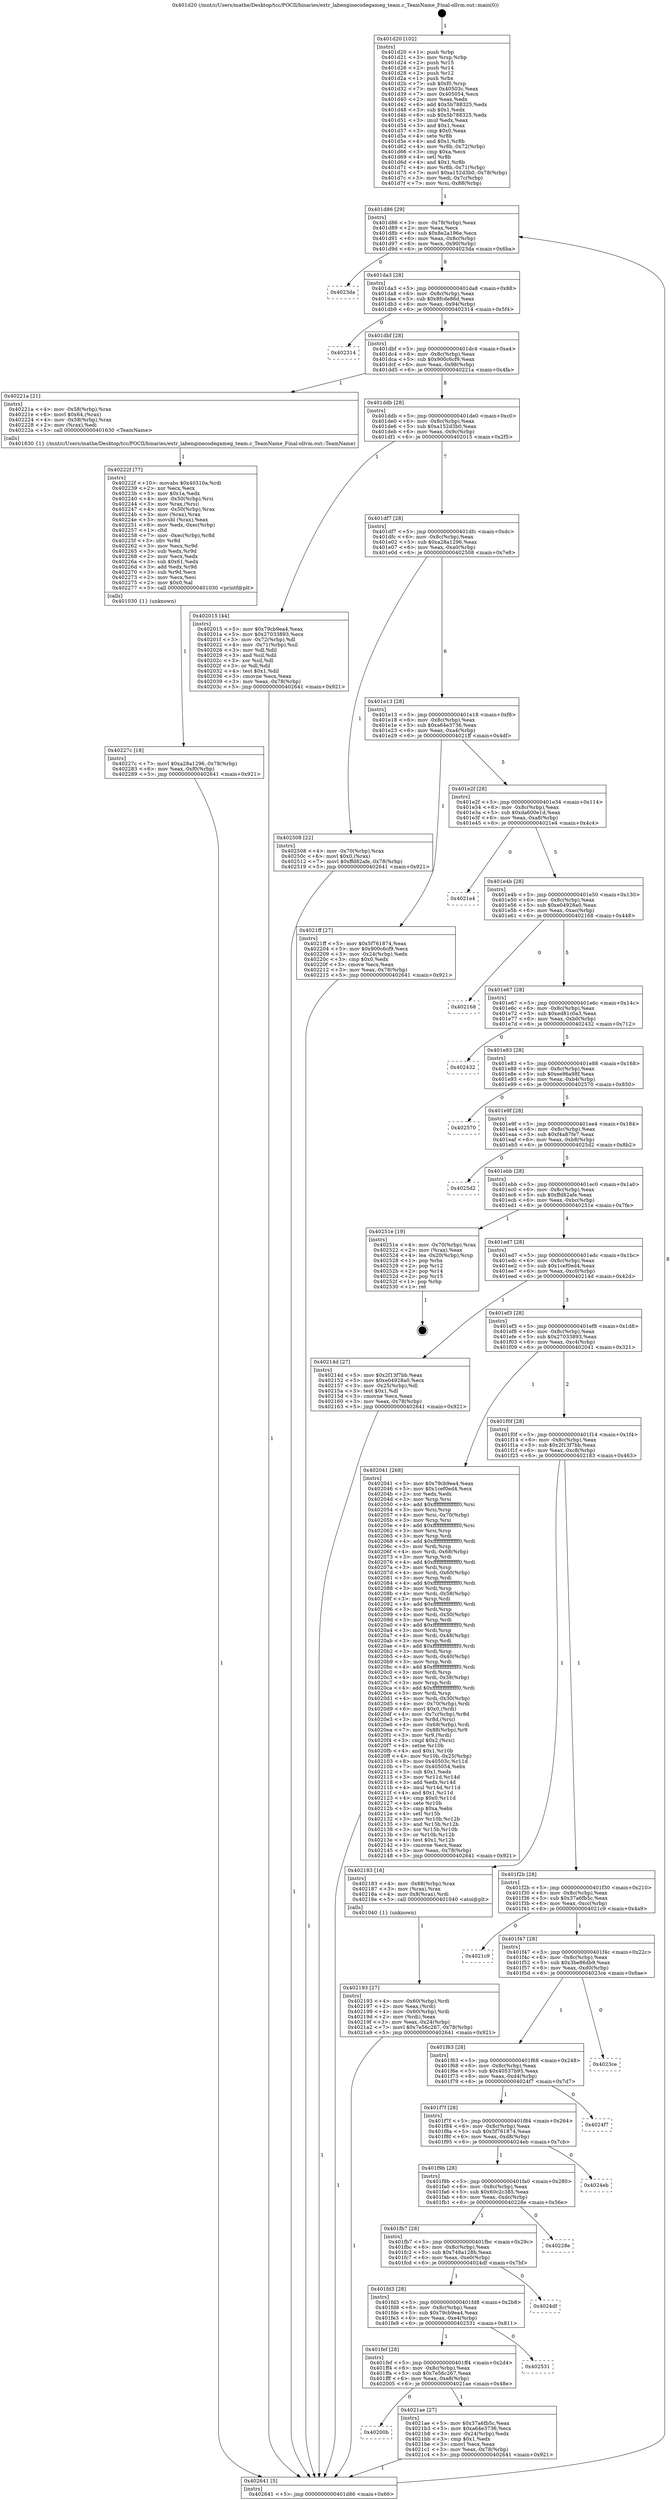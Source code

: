 digraph "0x401d20" {
  label = "0x401d20 (/mnt/c/Users/mathe/Desktop/tcc/POCII/binaries/extr_labenginecodegameg_team.c_TeamName_Final-ollvm.out::main(0))"
  labelloc = "t"
  node[shape=record]

  Entry [label="",width=0.3,height=0.3,shape=circle,fillcolor=black,style=filled]
  "0x401d86" [label="{
     0x401d86 [29]\l
     | [instrs]\l
     &nbsp;&nbsp;0x401d86 \<+3\>: mov -0x78(%rbp),%eax\l
     &nbsp;&nbsp;0x401d89 \<+2\>: mov %eax,%ecx\l
     &nbsp;&nbsp;0x401d8b \<+6\>: sub $0x8e2a196e,%ecx\l
     &nbsp;&nbsp;0x401d91 \<+6\>: mov %eax,-0x8c(%rbp)\l
     &nbsp;&nbsp;0x401d97 \<+6\>: mov %ecx,-0x90(%rbp)\l
     &nbsp;&nbsp;0x401d9d \<+6\>: je 00000000004023da \<main+0x6ba\>\l
  }"]
  "0x4023da" [label="{
     0x4023da\l
  }", style=dashed]
  "0x401da3" [label="{
     0x401da3 [28]\l
     | [instrs]\l
     &nbsp;&nbsp;0x401da3 \<+5\>: jmp 0000000000401da8 \<main+0x88\>\l
     &nbsp;&nbsp;0x401da8 \<+6\>: mov -0x8c(%rbp),%eax\l
     &nbsp;&nbsp;0x401dae \<+5\>: sub $0x8fcde86d,%eax\l
     &nbsp;&nbsp;0x401db3 \<+6\>: mov %eax,-0x94(%rbp)\l
     &nbsp;&nbsp;0x401db9 \<+6\>: je 0000000000402314 \<main+0x5f4\>\l
  }"]
  Exit [label="",width=0.3,height=0.3,shape=circle,fillcolor=black,style=filled,peripheries=2]
  "0x402314" [label="{
     0x402314\l
  }", style=dashed]
  "0x401dbf" [label="{
     0x401dbf [28]\l
     | [instrs]\l
     &nbsp;&nbsp;0x401dbf \<+5\>: jmp 0000000000401dc4 \<main+0xa4\>\l
     &nbsp;&nbsp;0x401dc4 \<+6\>: mov -0x8c(%rbp),%eax\l
     &nbsp;&nbsp;0x401dca \<+5\>: sub $0x900c6cf9,%eax\l
     &nbsp;&nbsp;0x401dcf \<+6\>: mov %eax,-0x98(%rbp)\l
     &nbsp;&nbsp;0x401dd5 \<+6\>: je 000000000040221a \<main+0x4fa\>\l
  }"]
  "0x40227c" [label="{
     0x40227c [18]\l
     | [instrs]\l
     &nbsp;&nbsp;0x40227c \<+7\>: movl $0xa28a1296,-0x78(%rbp)\l
     &nbsp;&nbsp;0x402283 \<+6\>: mov %eax,-0xf0(%rbp)\l
     &nbsp;&nbsp;0x402289 \<+5\>: jmp 0000000000402641 \<main+0x921\>\l
  }"]
  "0x40221a" [label="{
     0x40221a [21]\l
     | [instrs]\l
     &nbsp;&nbsp;0x40221a \<+4\>: mov -0x58(%rbp),%rax\l
     &nbsp;&nbsp;0x40221e \<+6\>: movl $0x64,(%rax)\l
     &nbsp;&nbsp;0x402224 \<+4\>: mov -0x58(%rbp),%rax\l
     &nbsp;&nbsp;0x402228 \<+2\>: mov (%rax),%edi\l
     &nbsp;&nbsp;0x40222a \<+5\>: call 0000000000401630 \<TeamName\>\l
     | [calls]\l
     &nbsp;&nbsp;0x401630 \{1\} (/mnt/c/Users/mathe/Desktop/tcc/POCII/binaries/extr_labenginecodegameg_team.c_TeamName_Final-ollvm.out::TeamName)\l
  }"]
  "0x401ddb" [label="{
     0x401ddb [28]\l
     | [instrs]\l
     &nbsp;&nbsp;0x401ddb \<+5\>: jmp 0000000000401de0 \<main+0xc0\>\l
     &nbsp;&nbsp;0x401de0 \<+6\>: mov -0x8c(%rbp),%eax\l
     &nbsp;&nbsp;0x401de6 \<+5\>: sub $0xa152d3b0,%eax\l
     &nbsp;&nbsp;0x401deb \<+6\>: mov %eax,-0x9c(%rbp)\l
     &nbsp;&nbsp;0x401df1 \<+6\>: je 0000000000402015 \<main+0x2f5\>\l
  }"]
  "0x40222f" [label="{
     0x40222f [77]\l
     | [instrs]\l
     &nbsp;&nbsp;0x40222f \<+10\>: movabs $0x40310a,%rdi\l
     &nbsp;&nbsp;0x402239 \<+2\>: xor %ecx,%ecx\l
     &nbsp;&nbsp;0x40223b \<+5\>: mov $0x1a,%edx\l
     &nbsp;&nbsp;0x402240 \<+4\>: mov -0x50(%rbp),%rsi\l
     &nbsp;&nbsp;0x402244 \<+3\>: mov %rax,(%rsi)\l
     &nbsp;&nbsp;0x402247 \<+4\>: mov -0x50(%rbp),%rax\l
     &nbsp;&nbsp;0x40224b \<+3\>: mov (%rax),%rax\l
     &nbsp;&nbsp;0x40224e \<+3\>: movsbl (%rax),%eax\l
     &nbsp;&nbsp;0x402251 \<+6\>: mov %edx,-0xec(%rbp)\l
     &nbsp;&nbsp;0x402257 \<+1\>: cltd\l
     &nbsp;&nbsp;0x402258 \<+7\>: mov -0xec(%rbp),%r8d\l
     &nbsp;&nbsp;0x40225f \<+3\>: idiv %r8d\l
     &nbsp;&nbsp;0x402262 \<+3\>: mov %ecx,%r9d\l
     &nbsp;&nbsp;0x402265 \<+3\>: sub %edx,%r9d\l
     &nbsp;&nbsp;0x402268 \<+2\>: mov %ecx,%edx\l
     &nbsp;&nbsp;0x40226a \<+3\>: sub $0x61,%edx\l
     &nbsp;&nbsp;0x40226d \<+3\>: add %edx,%r9d\l
     &nbsp;&nbsp;0x402270 \<+3\>: sub %r9d,%ecx\l
     &nbsp;&nbsp;0x402273 \<+2\>: mov %ecx,%esi\l
     &nbsp;&nbsp;0x402275 \<+2\>: mov $0x0,%al\l
     &nbsp;&nbsp;0x402277 \<+5\>: call 0000000000401030 \<printf@plt\>\l
     | [calls]\l
     &nbsp;&nbsp;0x401030 \{1\} (unknown)\l
  }"]
  "0x402015" [label="{
     0x402015 [44]\l
     | [instrs]\l
     &nbsp;&nbsp;0x402015 \<+5\>: mov $0x79cb9ea4,%eax\l
     &nbsp;&nbsp;0x40201a \<+5\>: mov $0x27033893,%ecx\l
     &nbsp;&nbsp;0x40201f \<+3\>: mov -0x72(%rbp),%dl\l
     &nbsp;&nbsp;0x402022 \<+4\>: mov -0x71(%rbp),%sil\l
     &nbsp;&nbsp;0x402026 \<+3\>: mov %dl,%dil\l
     &nbsp;&nbsp;0x402029 \<+3\>: and %sil,%dil\l
     &nbsp;&nbsp;0x40202c \<+3\>: xor %sil,%dl\l
     &nbsp;&nbsp;0x40202f \<+3\>: or %dl,%dil\l
     &nbsp;&nbsp;0x402032 \<+4\>: test $0x1,%dil\l
     &nbsp;&nbsp;0x402036 \<+3\>: cmovne %ecx,%eax\l
     &nbsp;&nbsp;0x402039 \<+3\>: mov %eax,-0x78(%rbp)\l
     &nbsp;&nbsp;0x40203c \<+5\>: jmp 0000000000402641 \<main+0x921\>\l
  }"]
  "0x401df7" [label="{
     0x401df7 [28]\l
     | [instrs]\l
     &nbsp;&nbsp;0x401df7 \<+5\>: jmp 0000000000401dfc \<main+0xdc\>\l
     &nbsp;&nbsp;0x401dfc \<+6\>: mov -0x8c(%rbp),%eax\l
     &nbsp;&nbsp;0x401e02 \<+5\>: sub $0xa28a1296,%eax\l
     &nbsp;&nbsp;0x401e07 \<+6\>: mov %eax,-0xa0(%rbp)\l
     &nbsp;&nbsp;0x401e0d \<+6\>: je 0000000000402508 \<main+0x7e8\>\l
  }"]
  "0x402641" [label="{
     0x402641 [5]\l
     | [instrs]\l
     &nbsp;&nbsp;0x402641 \<+5\>: jmp 0000000000401d86 \<main+0x66\>\l
  }"]
  "0x401d20" [label="{
     0x401d20 [102]\l
     | [instrs]\l
     &nbsp;&nbsp;0x401d20 \<+1\>: push %rbp\l
     &nbsp;&nbsp;0x401d21 \<+3\>: mov %rsp,%rbp\l
     &nbsp;&nbsp;0x401d24 \<+2\>: push %r15\l
     &nbsp;&nbsp;0x401d26 \<+2\>: push %r14\l
     &nbsp;&nbsp;0x401d28 \<+2\>: push %r12\l
     &nbsp;&nbsp;0x401d2a \<+1\>: push %rbx\l
     &nbsp;&nbsp;0x401d2b \<+7\>: sub $0xf0,%rsp\l
     &nbsp;&nbsp;0x401d32 \<+7\>: mov 0x40503c,%eax\l
     &nbsp;&nbsp;0x401d39 \<+7\>: mov 0x405054,%ecx\l
     &nbsp;&nbsp;0x401d40 \<+2\>: mov %eax,%edx\l
     &nbsp;&nbsp;0x401d42 \<+6\>: add $0x5b788325,%edx\l
     &nbsp;&nbsp;0x401d48 \<+3\>: sub $0x1,%edx\l
     &nbsp;&nbsp;0x401d4b \<+6\>: sub $0x5b788325,%edx\l
     &nbsp;&nbsp;0x401d51 \<+3\>: imul %edx,%eax\l
     &nbsp;&nbsp;0x401d54 \<+3\>: and $0x1,%eax\l
     &nbsp;&nbsp;0x401d57 \<+3\>: cmp $0x0,%eax\l
     &nbsp;&nbsp;0x401d5a \<+4\>: sete %r8b\l
     &nbsp;&nbsp;0x401d5e \<+4\>: and $0x1,%r8b\l
     &nbsp;&nbsp;0x401d62 \<+4\>: mov %r8b,-0x72(%rbp)\l
     &nbsp;&nbsp;0x401d66 \<+3\>: cmp $0xa,%ecx\l
     &nbsp;&nbsp;0x401d69 \<+4\>: setl %r8b\l
     &nbsp;&nbsp;0x401d6d \<+4\>: and $0x1,%r8b\l
     &nbsp;&nbsp;0x401d71 \<+4\>: mov %r8b,-0x71(%rbp)\l
     &nbsp;&nbsp;0x401d75 \<+7\>: movl $0xa152d3b0,-0x78(%rbp)\l
     &nbsp;&nbsp;0x401d7c \<+3\>: mov %edi,-0x7c(%rbp)\l
     &nbsp;&nbsp;0x401d7f \<+7\>: mov %rsi,-0x88(%rbp)\l
  }"]
  "0x40200b" [label="{
     0x40200b\l
  }", style=dashed]
  "0x402508" [label="{
     0x402508 [22]\l
     | [instrs]\l
     &nbsp;&nbsp;0x402508 \<+4\>: mov -0x70(%rbp),%rax\l
     &nbsp;&nbsp;0x40250c \<+6\>: movl $0x0,(%rax)\l
     &nbsp;&nbsp;0x402512 \<+7\>: movl $0xffd82afe,-0x78(%rbp)\l
     &nbsp;&nbsp;0x402519 \<+5\>: jmp 0000000000402641 \<main+0x921\>\l
  }"]
  "0x401e13" [label="{
     0x401e13 [28]\l
     | [instrs]\l
     &nbsp;&nbsp;0x401e13 \<+5\>: jmp 0000000000401e18 \<main+0xf8\>\l
     &nbsp;&nbsp;0x401e18 \<+6\>: mov -0x8c(%rbp),%eax\l
     &nbsp;&nbsp;0x401e1e \<+5\>: sub $0xa64e3736,%eax\l
     &nbsp;&nbsp;0x401e23 \<+6\>: mov %eax,-0xa4(%rbp)\l
     &nbsp;&nbsp;0x401e29 \<+6\>: je 00000000004021ff \<main+0x4df\>\l
  }"]
  "0x4021ae" [label="{
     0x4021ae [27]\l
     | [instrs]\l
     &nbsp;&nbsp;0x4021ae \<+5\>: mov $0x37a6fb5c,%eax\l
     &nbsp;&nbsp;0x4021b3 \<+5\>: mov $0xa64e3736,%ecx\l
     &nbsp;&nbsp;0x4021b8 \<+3\>: mov -0x24(%rbp),%edx\l
     &nbsp;&nbsp;0x4021bb \<+3\>: cmp $0x1,%edx\l
     &nbsp;&nbsp;0x4021be \<+3\>: cmovl %ecx,%eax\l
     &nbsp;&nbsp;0x4021c1 \<+3\>: mov %eax,-0x78(%rbp)\l
     &nbsp;&nbsp;0x4021c4 \<+5\>: jmp 0000000000402641 \<main+0x921\>\l
  }"]
  "0x4021ff" [label="{
     0x4021ff [27]\l
     | [instrs]\l
     &nbsp;&nbsp;0x4021ff \<+5\>: mov $0x5f761874,%eax\l
     &nbsp;&nbsp;0x402204 \<+5\>: mov $0x900c6cf9,%ecx\l
     &nbsp;&nbsp;0x402209 \<+3\>: mov -0x24(%rbp),%edx\l
     &nbsp;&nbsp;0x40220c \<+3\>: cmp $0x0,%edx\l
     &nbsp;&nbsp;0x40220f \<+3\>: cmove %ecx,%eax\l
     &nbsp;&nbsp;0x402212 \<+3\>: mov %eax,-0x78(%rbp)\l
     &nbsp;&nbsp;0x402215 \<+5\>: jmp 0000000000402641 \<main+0x921\>\l
  }"]
  "0x401e2f" [label="{
     0x401e2f [28]\l
     | [instrs]\l
     &nbsp;&nbsp;0x401e2f \<+5\>: jmp 0000000000401e34 \<main+0x114\>\l
     &nbsp;&nbsp;0x401e34 \<+6\>: mov -0x8c(%rbp),%eax\l
     &nbsp;&nbsp;0x401e3a \<+5\>: sub $0xda600e1d,%eax\l
     &nbsp;&nbsp;0x401e3f \<+6\>: mov %eax,-0xa8(%rbp)\l
     &nbsp;&nbsp;0x401e45 \<+6\>: je 00000000004021e4 \<main+0x4c4\>\l
  }"]
  "0x401fef" [label="{
     0x401fef [28]\l
     | [instrs]\l
     &nbsp;&nbsp;0x401fef \<+5\>: jmp 0000000000401ff4 \<main+0x2d4\>\l
     &nbsp;&nbsp;0x401ff4 \<+6\>: mov -0x8c(%rbp),%eax\l
     &nbsp;&nbsp;0x401ffa \<+5\>: sub $0x7e56c267,%eax\l
     &nbsp;&nbsp;0x401fff \<+6\>: mov %eax,-0xe8(%rbp)\l
     &nbsp;&nbsp;0x402005 \<+6\>: je 00000000004021ae \<main+0x48e\>\l
  }"]
  "0x4021e4" [label="{
     0x4021e4\l
  }", style=dashed]
  "0x401e4b" [label="{
     0x401e4b [28]\l
     | [instrs]\l
     &nbsp;&nbsp;0x401e4b \<+5\>: jmp 0000000000401e50 \<main+0x130\>\l
     &nbsp;&nbsp;0x401e50 \<+6\>: mov -0x8c(%rbp),%eax\l
     &nbsp;&nbsp;0x401e56 \<+5\>: sub $0xe04928a0,%eax\l
     &nbsp;&nbsp;0x401e5b \<+6\>: mov %eax,-0xac(%rbp)\l
     &nbsp;&nbsp;0x401e61 \<+6\>: je 0000000000402168 \<main+0x448\>\l
  }"]
  "0x402531" [label="{
     0x402531\l
  }", style=dashed]
  "0x402168" [label="{
     0x402168\l
  }", style=dashed]
  "0x401e67" [label="{
     0x401e67 [28]\l
     | [instrs]\l
     &nbsp;&nbsp;0x401e67 \<+5\>: jmp 0000000000401e6c \<main+0x14c\>\l
     &nbsp;&nbsp;0x401e6c \<+6\>: mov -0x8c(%rbp),%eax\l
     &nbsp;&nbsp;0x401e72 \<+5\>: sub $0xed81c0a3,%eax\l
     &nbsp;&nbsp;0x401e77 \<+6\>: mov %eax,-0xb0(%rbp)\l
     &nbsp;&nbsp;0x401e7d \<+6\>: je 0000000000402432 \<main+0x712\>\l
  }"]
  "0x401fd3" [label="{
     0x401fd3 [28]\l
     | [instrs]\l
     &nbsp;&nbsp;0x401fd3 \<+5\>: jmp 0000000000401fd8 \<main+0x2b8\>\l
     &nbsp;&nbsp;0x401fd8 \<+6\>: mov -0x8c(%rbp),%eax\l
     &nbsp;&nbsp;0x401fde \<+5\>: sub $0x79cb9ea4,%eax\l
     &nbsp;&nbsp;0x401fe3 \<+6\>: mov %eax,-0xe4(%rbp)\l
     &nbsp;&nbsp;0x401fe9 \<+6\>: je 0000000000402531 \<main+0x811\>\l
  }"]
  "0x402432" [label="{
     0x402432\l
  }", style=dashed]
  "0x401e83" [label="{
     0x401e83 [28]\l
     | [instrs]\l
     &nbsp;&nbsp;0x401e83 \<+5\>: jmp 0000000000401e88 \<main+0x168\>\l
     &nbsp;&nbsp;0x401e88 \<+6\>: mov -0x8c(%rbp),%eax\l
     &nbsp;&nbsp;0x401e8e \<+5\>: sub $0xee96a98f,%eax\l
     &nbsp;&nbsp;0x401e93 \<+6\>: mov %eax,-0xb4(%rbp)\l
     &nbsp;&nbsp;0x401e99 \<+6\>: je 0000000000402570 \<main+0x850\>\l
  }"]
  "0x4024df" [label="{
     0x4024df\l
  }", style=dashed]
  "0x402570" [label="{
     0x402570\l
  }", style=dashed]
  "0x401e9f" [label="{
     0x401e9f [28]\l
     | [instrs]\l
     &nbsp;&nbsp;0x401e9f \<+5\>: jmp 0000000000401ea4 \<main+0x184\>\l
     &nbsp;&nbsp;0x401ea4 \<+6\>: mov -0x8c(%rbp),%eax\l
     &nbsp;&nbsp;0x401eaa \<+5\>: sub $0xf4a87fe7,%eax\l
     &nbsp;&nbsp;0x401eaf \<+6\>: mov %eax,-0xb8(%rbp)\l
     &nbsp;&nbsp;0x401eb5 \<+6\>: je 00000000004025d2 \<main+0x8b2\>\l
  }"]
  "0x401fb7" [label="{
     0x401fb7 [28]\l
     | [instrs]\l
     &nbsp;&nbsp;0x401fb7 \<+5\>: jmp 0000000000401fbc \<main+0x29c\>\l
     &nbsp;&nbsp;0x401fbc \<+6\>: mov -0x8c(%rbp),%eax\l
     &nbsp;&nbsp;0x401fc2 \<+5\>: sub $0x748a128b,%eax\l
     &nbsp;&nbsp;0x401fc7 \<+6\>: mov %eax,-0xe0(%rbp)\l
     &nbsp;&nbsp;0x401fcd \<+6\>: je 00000000004024df \<main+0x7bf\>\l
  }"]
  "0x4025d2" [label="{
     0x4025d2\l
  }", style=dashed]
  "0x401ebb" [label="{
     0x401ebb [28]\l
     | [instrs]\l
     &nbsp;&nbsp;0x401ebb \<+5\>: jmp 0000000000401ec0 \<main+0x1a0\>\l
     &nbsp;&nbsp;0x401ec0 \<+6\>: mov -0x8c(%rbp),%eax\l
     &nbsp;&nbsp;0x401ec6 \<+5\>: sub $0xffd82afe,%eax\l
     &nbsp;&nbsp;0x401ecb \<+6\>: mov %eax,-0xbc(%rbp)\l
     &nbsp;&nbsp;0x401ed1 \<+6\>: je 000000000040251e \<main+0x7fe\>\l
  }"]
  "0x40228e" [label="{
     0x40228e\l
  }", style=dashed]
  "0x40251e" [label="{
     0x40251e [19]\l
     | [instrs]\l
     &nbsp;&nbsp;0x40251e \<+4\>: mov -0x70(%rbp),%rax\l
     &nbsp;&nbsp;0x402522 \<+2\>: mov (%rax),%eax\l
     &nbsp;&nbsp;0x402524 \<+4\>: lea -0x20(%rbp),%rsp\l
     &nbsp;&nbsp;0x402528 \<+1\>: pop %rbx\l
     &nbsp;&nbsp;0x402529 \<+2\>: pop %r12\l
     &nbsp;&nbsp;0x40252b \<+2\>: pop %r14\l
     &nbsp;&nbsp;0x40252d \<+2\>: pop %r15\l
     &nbsp;&nbsp;0x40252f \<+1\>: pop %rbp\l
     &nbsp;&nbsp;0x402530 \<+1\>: ret\l
  }"]
  "0x401ed7" [label="{
     0x401ed7 [28]\l
     | [instrs]\l
     &nbsp;&nbsp;0x401ed7 \<+5\>: jmp 0000000000401edc \<main+0x1bc\>\l
     &nbsp;&nbsp;0x401edc \<+6\>: mov -0x8c(%rbp),%eax\l
     &nbsp;&nbsp;0x401ee2 \<+5\>: sub $0x1cef0ed4,%eax\l
     &nbsp;&nbsp;0x401ee7 \<+6\>: mov %eax,-0xc0(%rbp)\l
     &nbsp;&nbsp;0x401eed \<+6\>: je 000000000040214d \<main+0x42d\>\l
  }"]
  "0x401f9b" [label="{
     0x401f9b [28]\l
     | [instrs]\l
     &nbsp;&nbsp;0x401f9b \<+5\>: jmp 0000000000401fa0 \<main+0x280\>\l
     &nbsp;&nbsp;0x401fa0 \<+6\>: mov -0x8c(%rbp),%eax\l
     &nbsp;&nbsp;0x401fa6 \<+5\>: sub $0x60c2c385,%eax\l
     &nbsp;&nbsp;0x401fab \<+6\>: mov %eax,-0xdc(%rbp)\l
     &nbsp;&nbsp;0x401fb1 \<+6\>: je 000000000040228e \<main+0x56e\>\l
  }"]
  "0x40214d" [label="{
     0x40214d [27]\l
     | [instrs]\l
     &nbsp;&nbsp;0x40214d \<+5\>: mov $0x2f13f7bb,%eax\l
     &nbsp;&nbsp;0x402152 \<+5\>: mov $0xe04928a0,%ecx\l
     &nbsp;&nbsp;0x402157 \<+3\>: mov -0x25(%rbp),%dl\l
     &nbsp;&nbsp;0x40215a \<+3\>: test $0x1,%dl\l
     &nbsp;&nbsp;0x40215d \<+3\>: cmovne %ecx,%eax\l
     &nbsp;&nbsp;0x402160 \<+3\>: mov %eax,-0x78(%rbp)\l
     &nbsp;&nbsp;0x402163 \<+5\>: jmp 0000000000402641 \<main+0x921\>\l
  }"]
  "0x401ef3" [label="{
     0x401ef3 [28]\l
     | [instrs]\l
     &nbsp;&nbsp;0x401ef3 \<+5\>: jmp 0000000000401ef8 \<main+0x1d8\>\l
     &nbsp;&nbsp;0x401ef8 \<+6\>: mov -0x8c(%rbp),%eax\l
     &nbsp;&nbsp;0x401efe \<+5\>: sub $0x27033893,%eax\l
     &nbsp;&nbsp;0x401f03 \<+6\>: mov %eax,-0xc4(%rbp)\l
     &nbsp;&nbsp;0x401f09 \<+6\>: je 0000000000402041 \<main+0x321\>\l
  }"]
  "0x4024eb" [label="{
     0x4024eb\l
  }", style=dashed]
  "0x402041" [label="{
     0x402041 [268]\l
     | [instrs]\l
     &nbsp;&nbsp;0x402041 \<+5\>: mov $0x79cb9ea4,%eax\l
     &nbsp;&nbsp;0x402046 \<+5\>: mov $0x1cef0ed4,%ecx\l
     &nbsp;&nbsp;0x40204b \<+2\>: xor %edx,%edx\l
     &nbsp;&nbsp;0x40204d \<+3\>: mov %rsp,%rsi\l
     &nbsp;&nbsp;0x402050 \<+4\>: add $0xfffffffffffffff0,%rsi\l
     &nbsp;&nbsp;0x402054 \<+3\>: mov %rsi,%rsp\l
     &nbsp;&nbsp;0x402057 \<+4\>: mov %rsi,-0x70(%rbp)\l
     &nbsp;&nbsp;0x40205b \<+3\>: mov %rsp,%rsi\l
     &nbsp;&nbsp;0x40205e \<+4\>: add $0xfffffffffffffff0,%rsi\l
     &nbsp;&nbsp;0x402062 \<+3\>: mov %rsi,%rsp\l
     &nbsp;&nbsp;0x402065 \<+3\>: mov %rsp,%rdi\l
     &nbsp;&nbsp;0x402068 \<+4\>: add $0xfffffffffffffff0,%rdi\l
     &nbsp;&nbsp;0x40206c \<+3\>: mov %rdi,%rsp\l
     &nbsp;&nbsp;0x40206f \<+4\>: mov %rdi,-0x68(%rbp)\l
     &nbsp;&nbsp;0x402073 \<+3\>: mov %rsp,%rdi\l
     &nbsp;&nbsp;0x402076 \<+4\>: add $0xfffffffffffffff0,%rdi\l
     &nbsp;&nbsp;0x40207a \<+3\>: mov %rdi,%rsp\l
     &nbsp;&nbsp;0x40207d \<+4\>: mov %rdi,-0x60(%rbp)\l
     &nbsp;&nbsp;0x402081 \<+3\>: mov %rsp,%rdi\l
     &nbsp;&nbsp;0x402084 \<+4\>: add $0xfffffffffffffff0,%rdi\l
     &nbsp;&nbsp;0x402088 \<+3\>: mov %rdi,%rsp\l
     &nbsp;&nbsp;0x40208b \<+4\>: mov %rdi,-0x58(%rbp)\l
     &nbsp;&nbsp;0x40208f \<+3\>: mov %rsp,%rdi\l
     &nbsp;&nbsp;0x402092 \<+4\>: add $0xfffffffffffffff0,%rdi\l
     &nbsp;&nbsp;0x402096 \<+3\>: mov %rdi,%rsp\l
     &nbsp;&nbsp;0x402099 \<+4\>: mov %rdi,-0x50(%rbp)\l
     &nbsp;&nbsp;0x40209d \<+3\>: mov %rsp,%rdi\l
     &nbsp;&nbsp;0x4020a0 \<+4\>: add $0xfffffffffffffff0,%rdi\l
     &nbsp;&nbsp;0x4020a4 \<+3\>: mov %rdi,%rsp\l
     &nbsp;&nbsp;0x4020a7 \<+4\>: mov %rdi,-0x48(%rbp)\l
     &nbsp;&nbsp;0x4020ab \<+3\>: mov %rsp,%rdi\l
     &nbsp;&nbsp;0x4020ae \<+4\>: add $0xfffffffffffffff0,%rdi\l
     &nbsp;&nbsp;0x4020b2 \<+3\>: mov %rdi,%rsp\l
     &nbsp;&nbsp;0x4020b5 \<+4\>: mov %rdi,-0x40(%rbp)\l
     &nbsp;&nbsp;0x4020b9 \<+3\>: mov %rsp,%rdi\l
     &nbsp;&nbsp;0x4020bc \<+4\>: add $0xfffffffffffffff0,%rdi\l
     &nbsp;&nbsp;0x4020c0 \<+3\>: mov %rdi,%rsp\l
     &nbsp;&nbsp;0x4020c3 \<+4\>: mov %rdi,-0x38(%rbp)\l
     &nbsp;&nbsp;0x4020c7 \<+3\>: mov %rsp,%rdi\l
     &nbsp;&nbsp;0x4020ca \<+4\>: add $0xfffffffffffffff0,%rdi\l
     &nbsp;&nbsp;0x4020ce \<+3\>: mov %rdi,%rsp\l
     &nbsp;&nbsp;0x4020d1 \<+4\>: mov %rdi,-0x30(%rbp)\l
     &nbsp;&nbsp;0x4020d5 \<+4\>: mov -0x70(%rbp),%rdi\l
     &nbsp;&nbsp;0x4020d9 \<+6\>: movl $0x0,(%rdi)\l
     &nbsp;&nbsp;0x4020df \<+4\>: mov -0x7c(%rbp),%r8d\l
     &nbsp;&nbsp;0x4020e3 \<+3\>: mov %r8d,(%rsi)\l
     &nbsp;&nbsp;0x4020e6 \<+4\>: mov -0x68(%rbp),%rdi\l
     &nbsp;&nbsp;0x4020ea \<+7\>: mov -0x88(%rbp),%r9\l
     &nbsp;&nbsp;0x4020f1 \<+3\>: mov %r9,(%rdi)\l
     &nbsp;&nbsp;0x4020f4 \<+3\>: cmpl $0x2,(%rsi)\l
     &nbsp;&nbsp;0x4020f7 \<+4\>: setne %r10b\l
     &nbsp;&nbsp;0x4020fb \<+4\>: and $0x1,%r10b\l
     &nbsp;&nbsp;0x4020ff \<+4\>: mov %r10b,-0x25(%rbp)\l
     &nbsp;&nbsp;0x402103 \<+8\>: mov 0x40503c,%r11d\l
     &nbsp;&nbsp;0x40210b \<+7\>: mov 0x405054,%ebx\l
     &nbsp;&nbsp;0x402112 \<+3\>: sub $0x1,%edx\l
     &nbsp;&nbsp;0x402115 \<+3\>: mov %r11d,%r14d\l
     &nbsp;&nbsp;0x402118 \<+3\>: add %edx,%r14d\l
     &nbsp;&nbsp;0x40211b \<+4\>: imul %r14d,%r11d\l
     &nbsp;&nbsp;0x40211f \<+4\>: and $0x1,%r11d\l
     &nbsp;&nbsp;0x402123 \<+4\>: cmp $0x0,%r11d\l
     &nbsp;&nbsp;0x402127 \<+4\>: sete %r10b\l
     &nbsp;&nbsp;0x40212b \<+3\>: cmp $0xa,%ebx\l
     &nbsp;&nbsp;0x40212e \<+4\>: setl %r15b\l
     &nbsp;&nbsp;0x402132 \<+3\>: mov %r10b,%r12b\l
     &nbsp;&nbsp;0x402135 \<+3\>: and %r15b,%r12b\l
     &nbsp;&nbsp;0x402138 \<+3\>: xor %r15b,%r10b\l
     &nbsp;&nbsp;0x40213b \<+3\>: or %r10b,%r12b\l
     &nbsp;&nbsp;0x40213e \<+4\>: test $0x1,%r12b\l
     &nbsp;&nbsp;0x402142 \<+3\>: cmovne %ecx,%eax\l
     &nbsp;&nbsp;0x402145 \<+3\>: mov %eax,-0x78(%rbp)\l
     &nbsp;&nbsp;0x402148 \<+5\>: jmp 0000000000402641 \<main+0x921\>\l
  }"]
  "0x401f0f" [label="{
     0x401f0f [28]\l
     | [instrs]\l
     &nbsp;&nbsp;0x401f0f \<+5\>: jmp 0000000000401f14 \<main+0x1f4\>\l
     &nbsp;&nbsp;0x401f14 \<+6\>: mov -0x8c(%rbp),%eax\l
     &nbsp;&nbsp;0x401f1a \<+5\>: sub $0x2f13f7bb,%eax\l
     &nbsp;&nbsp;0x401f1f \<+6\>: mov %eax,-0xc8(%rbp)\l
     &nbsp;&nbsp;0x401f25 \<+6\>: je 0000000000402183 \<main+0x463\>\l
  }"]
  "0x401f7f" [label="{
     0x401f7f [28]\l
     | [instrs]\l
     &nbsp;&nbsp;0x401f7f \<+5\>: jmp 0000000000401f84 \<main+0x264\>\l
     &nbsp;&nbsp;0x401f84 \<+6\>: mov -0x8c(%rbp),%eax\l
     &nbsp;&nbsp;0x401f8a \<+5\>: sub $0x5f761874,%eax\l
     &nbsp;&nbsp;0x401f8f \<+6\>: mov %eax,-0xd8(%rbp)\l
     &nbsp;&nbsp;0x401f95 \<+6\>: je 00000000004024eb \<main+0x7cb\>\l
  }"]
  "0x4024f7" [label="{
     0x4024f7\l
  }", style=dashed]
  "0x402183" [label="{
     0x402183 [16]\l
     | [instrs]\l
     &nbsp;&nbsp;0x402183 \<+4\>: mov -0x68(%rbp),%rax\l
     &nbsp;&nbsp;0x402187 \<+3\>: mov (%rax),%rax\l
     &nbsp;&nbsp;0x40218a \<+4\>: mov 0x8(%rax),%rdi\l
     &nbsp;&nbsp;0x40218e \<+5\>: call 0000000000401040 \<atoi@plt\>\l
     | [calls]\l
     &nbsp;&nbsp;0x401040 \{1\} (unknown)\l
  }"]
  "0x401f2b" [label="{
     0x401f2b [28]\l
     | [instrs]\l
     &nbsp;&nbsp;0x401f2b \<+5\>: jmp 0000000000401f30 \<main+0x210\>\l
     &nbsp;&nbsp;0x401f30 \<+6\>: mov -0x8c(%rbp),%eax\l
     &nbsp;&nbsp;0x401f36 \<+5\>: sub $0x37a6fb5c,%eax\l
     &nbsp;&nbsp;0x401f3b \<+6\>: mov %eax,-0xcc(%rbp)\l
     &nbsp;&nbsp;0x401f41 \<+6\>: je 00000000004021c9 \<main+0x4a9\>\l
  }"]
  "0x402193" [label="{
     0x402193 [27]\l
     | [instrs]\l
     &nbsp;&nbsp;0x402193 \<+4\>: mov -0x60(%rbp),%rdi\l
     &nbsp;&nbsp;0x402197 \<+2\>: mov %eax,(%rdi)\l
     &nbsp;&nbsp;0x402199 \<+4\>: mov -0x60(%rbp),%rdi\l
     &nbsp;&nbsp;0x40219d \<+2\>: mov (%rdi),%eax\l
     &nbsp;&nbsp;0x40219f \<+3\>: mov %eax,-0x24(%rbp)\l
     &nbsp;&nbsp;0x4021a2 \<+7\>: movl $0x7e56c267,-0x78(%rbp)\l
     &nbsp;&nbsp;0x4021a9 \<+5\>: jmp 0000000000402641 \<main+0x921\>\l
  }"]
  "0x401f63" [label="{
     0x401f63 [28]\l
     | [instrs]\l
     &nbsp;&nbsp;0x401f63 \<+5\>: jmp 0000000000401f68 \<main+0x248\>\l
     &nbsp;&nbsp;0x401f68 \<+6\>: mov -0x8c(%rbp),%eax\l
     &nbsp;&nbsp;0x401f6e \<+5\>: sub $0x40537b95,%eax\l
     &nbsp;&nbsp;0x401f73 \<+6\>: mov %eax,-0xd4(%rbp)\l
     &nbsp;&nbsp;0x401f79 \<+6\>: je 00000000004024f7 \<main+0x7d7\>\l
  }"]
  "0x4021c9" [label="{
     0x4021c9\l
  }", style=dashed]
  "0x401f47" [label="{
     0x401f47 [28]\l
     | [instrs]\l
     &nbsp;&nbsp;0x401f47 \<+5\>: jmp 0000000000401f4c \<main+0x22c\>\l
     &nbsp;&nbsp;0x401f4c \<+6\>: mov -0x8c(%rbp),%eax\l
     &nbsp;&nbsp;0x401f52 \<+5\>: sub $0x3be86db9,%eax\l
     &nbsp;&nbsp;0x401f57 \<+6\>: mov %eax,-0xd0(%rbp)\l
     &nbsp;&nbsp;0x401f5d \<+6\>: je 00000000004023ce \<main+0x6ae\>\l
  }"]
  "0x4023ce" [label="{
     0x4023ce\l
  }", style=dashed]
  Entry -> "0x401d20" [label=" 1"]
  "0x401d86" -> "0x4023da" [label=" 0"]
  "0x401d86" -> "0x401da3" [label=" 9"]
  "0x40251e" -> Exit [label=" 1"]
  "0x401da3" -> "0x402314" [label=" 0"]
  "0x401da3" -> "0x401dbf" [label=" 9"]
  "0x402508" -> "0x402641" [label=" 1"]
  "0x401dbf" -> "0x40221a" [label=" 1"]
  "0x401dbf" -> "0x401ddb" [label=" 8"]
  "0x40227c" -> "0x402641" [label=" 1"]
  "0x401ddb" -> "0x402015" [label=" 1"]
  "0x401ddb" -> "0x401df7" [label=" 7"]
  "0x402015" -> "0x402641" [label=" 1"]
  "0x401d20" -> "0x401d86" [label=" 1"]
  "0x402641" -> "0x401d86" [label=" 8"]
  "0x40222f" -> "0x40227c" [label=" 1"]
  "0x401df7" -> "0x402508" [label=" 1"]
  "0x401df7" -> "0x401e13" [label=" 6"]
  "0x40221a" -> "0x40222f" [label=" 1"]
  "0x401e13" -> "0x4021ff" [label=" 1"]
  "0x401e13" -> "0x401e2f" [label=" 5"]
  "0x4021ff" -> "0x402641" [label=" 1"]
  "0x401e2f" -> "0x4021e4" [label=" 0"]
  "0x401e2f" -> "0x401e4b" [label=" 5"]
  "0x401fef" -> "0x40200b" [label=" 0"]
  "0x401e4b" -> "0x402168" [label=" 0"]
  "0x401e4b" -> "0x401e67" [label=" 5"]
  "0x401fef" -> "0x4021ae" [label=" 1"]
  "0x401e67" -> "0x402432" [label=" 0"]
  "0x401e67" -> "0x401e83" [label=" 5"]
  "0x401fd3" -> "0x401fef" [label=" 1"]
  "0x401e83" -> "0x402570" [label=" 0"]
  "0x401e83" -> "0x401e9f" [label=" 5"]
  "0x401fd3" -> "0x402531" [label=" 0"]
  "0x401e9f" -> "0x4025d2" [label=" 0"]
  "0x401e9f" -> "0x401ebb" [label=" 5"]
  "0x401fb7" -> "0x401fd3" [label=" 1"]
  "0x401ebb" -> "0x40251e" [label=" 1"]
  "0x401ebb" -> "0x401ed7" [label=" 4"]
  "0x401fb7" -> "0x4024df" [label=" 0"]
  "0x401ed7" -> "0x40214d" [label=" 1"]
  "0x401ed7" -> "0x401ef3" [label=" 3"]
  "0x401f9b" -> "0x401fb7" [label=" 1"]
  "0x401ef3" -> "0x402041" [label=" 1"]
  "0x401ef3" -> "0x401f0f" [label=" 2"]
  "0x401f9b" -> "0x40228e" [label=" 0"]
  "0x402041" -> "0x402641" [label=" 1"]
  "0x40214d" -> "0x402641" [label=" 1"]
  "0x401f7f" -> "0x401f9b" [label=" 1"]
  "0x401f0f" -> "0x402183" [label=" 1"]
  "0x401f0f" -> "0x401f2b" [label=" 1"]
  "0x402183" -> "0x402193" [label=" 1"]
  "0x402193" -> "0x402641" [label=" 1"]
  "0x401f7f" -> "0x4024eb" [label=" 0"]
  "0x401f2b" -> "0x4021c9" [label=" 0"]
  "0x401f2b" -> "0x401f47" [label=" 1"]
  "0x401f63" -> "0x401f7f" [label=" 1"]
  "0x401f47" -> "0x4023ce" [label=" 0"]
  "0x401f47" -> "0x401f63" [label=" 1"]
  "0x4021ae" -> "0x402641" [label=" 1"]
  "0x401f63" -> "0x4024f7" [label=" 0"]
}

